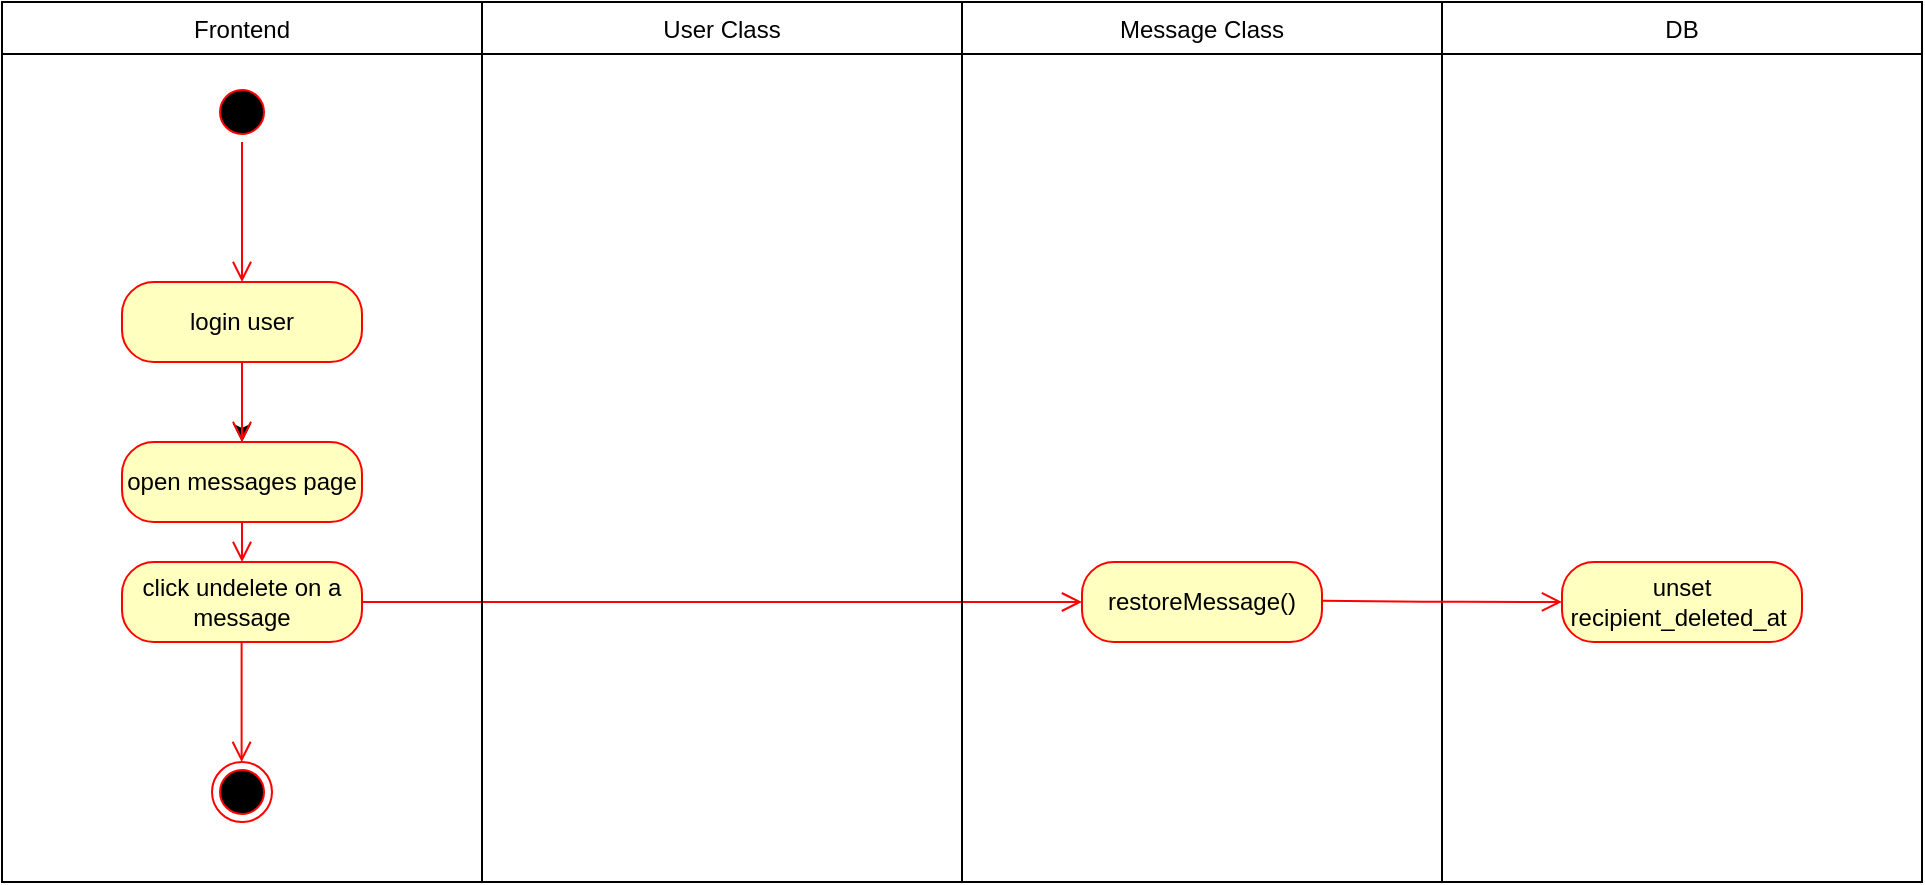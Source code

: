 <mxfile version="13.0.0" type="device"><diagram id="U9ovYtGFfIsjeYY5Afay" name="Page-1"><mxGraphModel dx="1156" dy="714" grid="1" gridSize="10" guides="1" tooltips="1" connect="1" arrows="1" fold="1" page="1" pageScale="1" pageWidth="827" pageHeight="1169" math="0" shadow="0"><root><mxCell id="0"/><mxCell id="1" parent="0"/><mxCell id="VCPieSqExT90kybuavoB-16" value="Frontend" style="swimlane;fontStyle=0;childLayout=stackLayout;horizontal=1;startSize=26;fillColor=none;horizontalStack=0;resizeParent=1;resizeParentMax=0;resizeLast=0;collapsible=1;marginBottom=0;" vertex="1" parent="1"><mxGeometry x="40" y="40" width="240" height="440" as="geometry"><mxRectangle x="40" y="40" width="80" height="26" as="alternateBounds"/></mxGeometry></mxCell><mxCell id="VCPieSqExT90kybuavoB-1" value="" style="ellipse;html=1;shape=startState;fillColor=#000000;strokeColor=#ff0000;" vertex="1" parent="1"><mxGeometry x="145" y="80" width="30" height="30" as="geometry"/></mxCell><mxCell id="VCPieSqExT90kybuavoB-2" value="" style="edgeStyle=orthogonalEdgeStyle;html=1;verticalAlign=bottom;endArrow=open;endSize=8;strokeColor=#ff0000;entryX=0.5;entryY=0;entryDx=0;entryDy=0;" edge="1" source="VCPieSqExT90kybuavoB-1" parent="1" target="VCPieSqExT90kybuavoB-3"><mxGeometry relative="1" as="geometry"><mxPoint x="165" y="170" as="targetPoint"/></mxGeometry></mxCell><mxCell id="VCPieSqExT90kybuavoB-46" value="" style="edgeStyle=orthogonalEdgeStyle;rounded=0;orthogonalLoop=1;jettySize=auto;html=1;" edge="1" parent="1" source="VCPieSqExT90kybuavoB-3" target="VCPieSqExT90kybuavoB-5"><mxGeometry relative="1" as="geometry"/></mxCell><mxCell id="VCPieSqExT90kybuavoB-3" value="login user" style="rounded=1;whiteSpace=wrap;html=1;arcSize=40;fontColor=#000000;fillColor=#ffffc0;strokeColor=#ff0000;" vertex="1" parent="1"><mxGeometry x="100" y="180" width="120" height="40" as="geometry"/></mxCell><mxCell id="VCPieSqExT90kybuavoB-4" value="" style="edgeStyle=orthogonalEdgeStyle;html=1;verticalAlign=bottom;endArrow=open;endSize=8;strokeColor=#ff0000;" edge="1" source="VCPieSqExT90kybuavoB-3" parent="1"><mxGeometry relative="1" as="geometry"><mxPoint x="160" y="260" as="targetPoint"/></mxGeometry></mxCell><mxCell id="VCPieSqExT90kybuavoB-5" value="open messages page" style="rounded=1;whiteSpace=wrap;html=1;arcSize=40;fontColor=#000000;fillColor=#ffffc0;strokeColor=#ff0000;" vertex="1" parent="1"><mxGeometry x="100" y="260" width="120" height="40" as="geometry"/></mxCell><mxCell id="VCPieSqExT90kybuavoB-6" value="" style="edgeStyle=orthogonalEdgeStyle;html=1;verticalAlign=bottom;endArrow=open;endSize=8;strokeColor=#ff0000;entryX=0.5;entryY=0;entryDx=0;entryDy=0;" edge="1" parent="1" source="VCPieSqExT90kybuavoB-5" target="VCPieSqExT90kybuavoB-27"><mxGeometry relative="1" as="geometry"><mxPoint x="300" y="280" as="targetPoint"/></mxGeometry></mxCell><mxCell id="VCPieSqExT90kybuavoB-7" value="restoreMessage()" style="rounded=1;whiteSpace=wrap;html=1;arcSize=40;fontColor=#000000;fillColor=#ffffc0;strokeColor=#ff0000;" vertex="1" parent="1"><mxGeometry x="580" y="320" width="120" height="40" as="geometry"/></mxCell><mxCell id="VCPieSqExT90kybuavoB-8" value="" style="edgeStyle=orthogonalEdgeStyle;html=1;verticalAlign=bottom;endArrow=open;endSize=8;strokeColor=#ff0000;exitX=1;exitY=0.5;exitDx=0;exitDy=0;" edge="1" source="VCPieSqExT90kybuavoB-27" parent="1" target="VCPieSqExT90kybuavoB-7"><mxGeometry relative="1" as="geometry"><mxPoint x="160.059" y="430" as="targetPoint"/></mxGeometry></mxCell><mxCell id="VCPieSqExT90kybuavoB-20" value="User Class" style="swimlane;fontStyle=0;childLayout=stackLayout;horizontal=1;startSize=26;fillColor=none;horizontalStack=0;resizeParent=1;resizeParentMax=0;resizeLast=0;collapsible=1;marginBottom=0;" vertex="1" parent="1"><mxGeometry x="280" y="40" width="240" height="440" as="geometry"><mxRectangle x="280" y="40" width="90" height="26" as="alternateBounds"/></mxGeometry></mxCell><mxCell id="VCPieSqExT90kybuavoB-27" value="click undelete on a message" style="rounded=1;whiteSpace=wrap;html=1;arcSize=40;fontColor=#000000;fillColor=#ffffc0;strokeColor=#ff0000;" vertex="1" parent="1"><mxGeometry x="100" y="320" width="120" height="40" as="geometry"/></mxCell><mxCell id="VCPieSqExT90kybuavoB-30" value="Message Class" style="swimlane;fontStyle=0;childLayout=stackLayout;horizontal=1;startSize=26;fillColor=none;horizontalStack=0;resizeParent=1;resizeParentMax=0;resizeLast=0;collapsible=1;marginBottom=0;" vertex="1" parent="1"><mxGeometry x="520" y="40" width="240" height="440" as="geometry"><mxRectangle x="520" y="40" width="50" height="26" as="alternateBounds"/></mxGeometry></mxCell><mxCell id="VCPieSqExT90kybuavoB-21" value="DB" style="swimlane;fontStyle=0;childLayout=stackLayout;horizontal=1;startSize=26;fillColor=none;horizontalStack=0;resizeParent=1;resizeParentMax=0;resizeLast=0;collapsible=1;marginBottom=0;" vertex="1" parent="1"><mxGeometry x="760" y="40" width="240" height="440" as="geometry"><mxRectangle x="760" y="40" width="50" height="26" as="alternateBounds"/></mxGeometry></mxCell><mxCell id="VCPieSqExT90kybuavoB-33" value="unset recipient_deleted_at&amp;nbsp;" style="rounded=1;whiteSpace=wrap;html=1;arcSize=40;fontColor=#000000;fillColor=#ffffc0;strokeColor=#ff0000;" vertex="1" parent="1"><mxGeometry x="820" y="320" width="120" height="40" as="geometry"/></mxCell><mxCell id="VCPieSqExT90kybuavoB-45" value="" style="ellipse;html=1;shape=endState;fillColor=#000000;strokeColor=#ff0000;" vertex="1" parent="1"><mxGeometry x="145" y="420" width="30" height="30" as="geometry"/></mxCell><mxCell id="VCPieSqExT90kybuavoB-49" value="" style="edgeStyle=orthogonalEdgeStyle;html=1;align=left;verticalAlign=top;endArrow=open;endSize=8;strokeColor=#ff0000;entryX=0;entryY=0.5;entryDx=0;entryDy=0;" edge="1" parent="1" target="VCPieSqExT90kybuavoB-33"><mxGeometry x="0.005" y="-82" relative="1" as="geometry"><mxPoint x="820" y="339" as="targetPoint"/><mxPoint x="700" y="339.41" as="sourcePoint"/><mxPoint x="-20" y="-2" as="offset"/></mxGeometry></mxCell><mxCell id="VCPieSqExT90kybuavoB-54" value="" style="edgeStyle=orthogonalEdgeStyle;html=1;verticalAlign=bottom;endArrow=open;endSize=8;strokeColor=#ff0000;" edge="1" parent="1"><mxGeometry relative="1" as="geometry"><mxPoint x="159.81" y="420" as="targetPoint"/><mxPoint x="159.81" y="360" as="sourcePoint"/><Array as="points"><mxPoint x="159.4" y="380"/><mxPoint x="159.4" y="380"/></Array></mxGeometry></mxCell></root></mxGraphModel></diagram></mxfile>